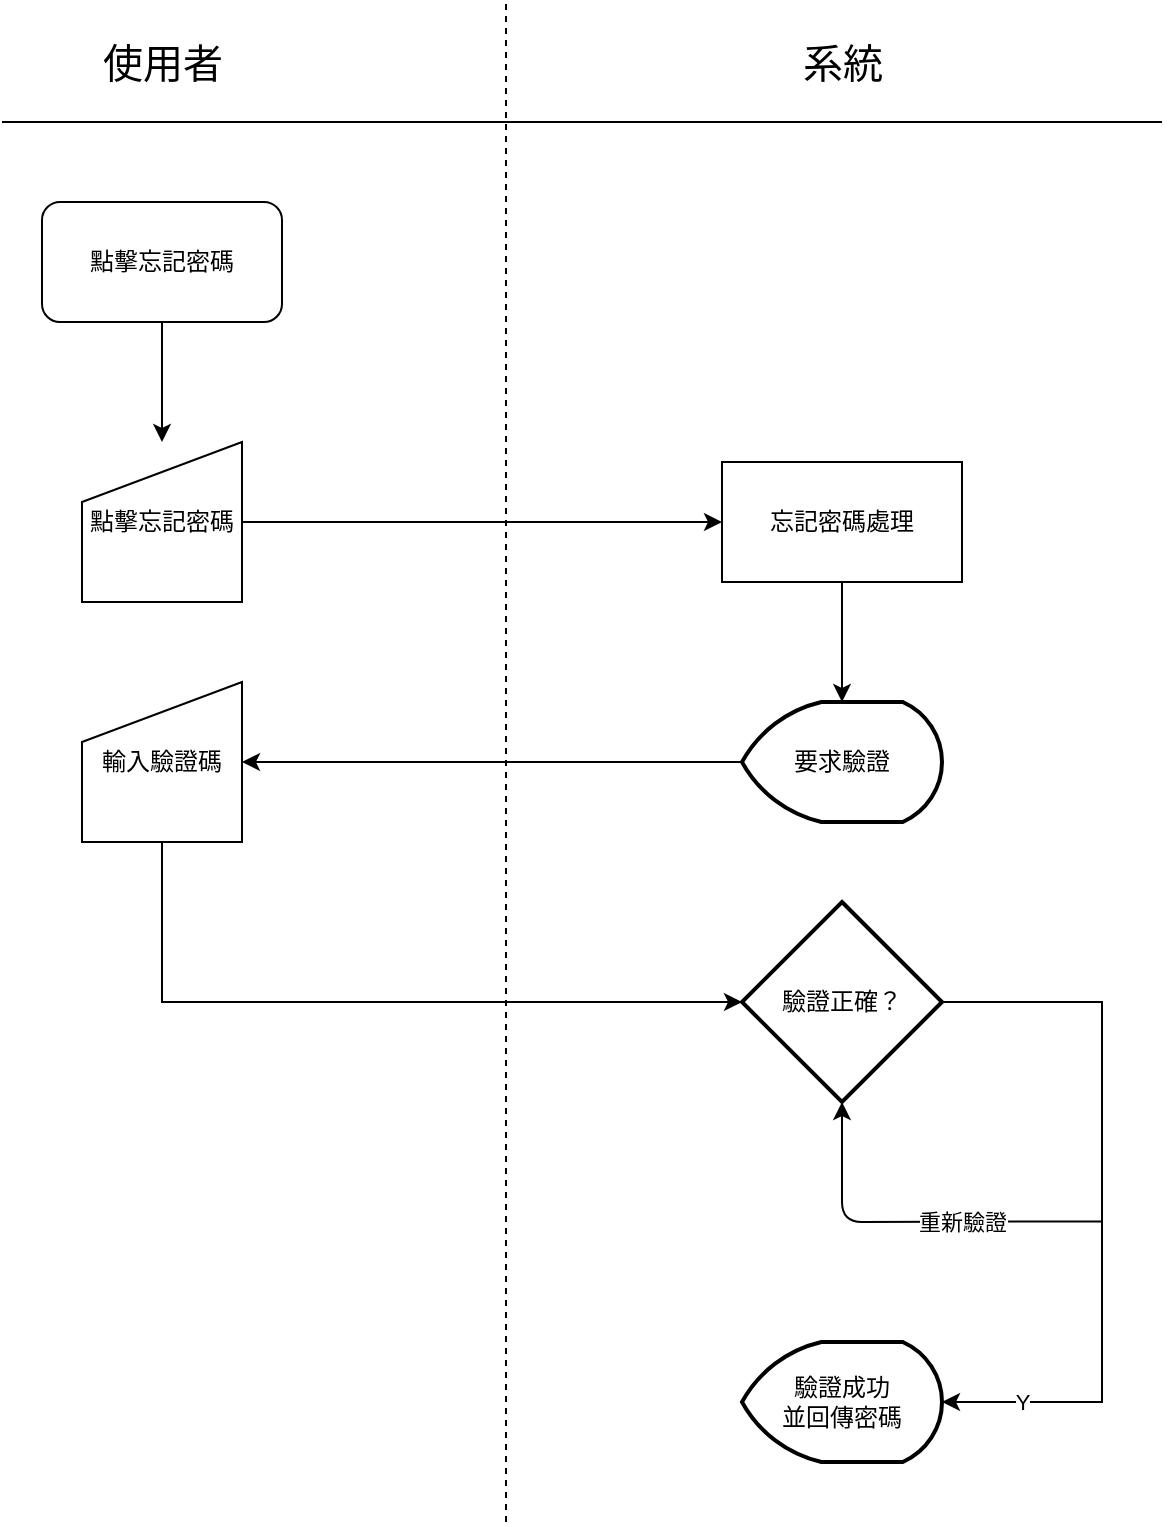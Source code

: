 <mxfile version="12.9.13" type="device"><diagram id="QxBbJr4td5uTAsMJgKmD" name="Page-1"><mxGraphModel dx="1038" dy="607" grid="1" gridSize="10" guides="1" tooltips="1" connect="1" arrows="1" fold="1" page="1" pageScale="1" pageWidth="827" pageHeight="1169" background="none" math="0" shadow="0"><root><mxCell id="0"/><mxCell id="1" parent="0"/><mxCell id="xY5wXQZ39uQGqT-_qVcg-1" value="&lt;font style=&quot;font-size: 20px&quot;&gt;使用者&lt;/font&gt;" style="text;html=1;align=center;verticalAlign=middle;resizable=0;points=[];autosize=1;" parent="1" vertex="1"><mxGeometry x="200" y="40" width="80" height="20" as="geometry"/></mxCell><mxCell id="xY5wXQZ39uQGqT-_qVcg-2" value="&lt;font style=&quot;font-size: 20px&quot;&gt;系統&lt;/font&gt;" style="text;html=1;align=center;verticalAlign=middle;resizable=0;points=[];autosize=1;" parent="1" vertex="1"><mxGeometry x="550" y="40" width="60" height="20" as="geometry"/></mxCell><mxCell id="xY5wXQZ39uQGqT-_qVcg-3" value="" style="endArrow=none;html=1;" parent="1" edge="1"><mxGeometry width="50" height="50" relative="1" as="geometry"><mxPoint x="160" y="80" as="sourcePoint"/><mxPoint x="740" y="80" as="targetPoint"/></mxGeometry></mxCell><mxCell id="xY5wXQZ39uQGqT-_qVcg-7" style="edgeStyle=orthogonalEdgeStyle;rounded=0;orthogonalLoop=1;jettySize=auto;html=1;exitX=0.5;exitY=1;exitDx=0;exitDy=0;entryX=0.5;entryY=0;entryDx=0;entryDy=0;" parent="1" source="xY5wXQZ39uQGqT-_qVcg-5" target="xY5wXQZ39uQGqT-_qVcg-6" edge="1"><mxGeometry relative="1" as="geometry"/></mxCell><mxCell id="xY5wXQZ39uQGqT-_qVcg-5" value="點擊忘記密碼" style="rounded=1;whiteSpace=wrap;html=1;" parent="1" vertex="1"><mxGeometry x="180" y="120" width="120" height="60" as="geometry"/></mxCell><mxCell id="xY5wXQZ39uQGqT-_qVcg-9" style="edgeStyle=orthogonalEdgeStyle;rounded=0;orthogonalLoop=1;jettySize=auto;html=1;exitX=1;exitY=0.5;exitDx=0;exitDy=0;entryX=0;entryY=0.5;entryDx=0;entryDy=0;" parent="1" source="xY5wXQZ39uQGqT-_qVcg-6" target="xY5wXQZ39uQGqT-_qVcg-8" edge="1"><mxGeometry relative="1" as="geometry"/></mxCell><mxCell id="xY5wXQZ39uQGqT-_qVcg-6" value="點擊忘記密碼" style="shape=manualInput;whiteSpace=wrap;html=1;" parent="1" vertex="1"><mxGeometry x="200" y="240" width="80" height="80" as="geometry"/></mxCell><mxCell id="xY5wXQZ39uQGqT-_qVcg-11" style="edgeStyle=orthogonalEdgeStyle;rounded=0;orthogonalLoop=1;jettySize=auto;html=1;exitX=0.5;exitY=1;exitDx=0;exitDy=0;entryX=0.5;entryY=0;entryDx=0;entryDy=0;entryPerimeter=0;" parent="1" source="xY5wXQZ39uQGqT-_qVcg-8" target="xY5wXQZ39uQGqT-_qVcg-10" edge="1"><mxGeometry relative="1" as="geometry"/></mxCell><mxCell id="xY5wXQZ39uQGqT-_qVcg-8" value="忘記密碼處理" style="rounded=0;whiteSpace=wrap;html=1;" parent="1" vertex="1"><mxGeometry x="520" y="250" width="120" height="60" as="geometry"/></mxCell><mxCell id="xY5wXQZ39uQGqT-_qVcg-13" style="edgeStyle=orthogonalEdgeStyle;rounded=0;orthogonalLoop=1;jettySize=auto;html=1;exitX=0;exitY=0.5;exitDx=0;exitDy=0;exitPerimeter=0;entryX=1;entryY=0.5;entryDx=0;entryDy=0;" parent="1" source="xY5wXQZ39uQGqT-_qVcg-10" target="xY5wXQZ39uQGqT-_qVcg-12" edge="1"><mxGeometry relative="1" as="geometry"/></mxCell><mxCell id="xY5wXQZ39uQGqT-_qVcg-10" value="要求驗證" style="strokeWidth=2;html=1;shape=mxgraph.flowchart.display;whiteSpace=wrap;" parent="1" vertex="1"><mxGeometry x="530" y="370" width="100" height="60" as="geometry"/></mxCell><mxCell id="xY5wXQZ39uQGqT-_qVcg-15" style="edgeStyle=orthogonalEdgeStyle;rounded=0;orthogonalLoop=1;jettySize=auto;html=1;exitX=0.5;exitY=1;exitDx=0;exitDy=0;entryX=0;entryY=0.5;entryDx=0;entryDy=0;entryPerimeter=0;" parent="1" source="xY5wXQZ39uQGqT-_qVcg-12" target="xY5wXQZ39uQGqT-_qVcg-14" edge="1"><mxGeometry relative="1" as="geometry"/></mxCell><mxCell id="xY5wXQZ39uQGqT-_qVcg-12" value="輸入驗證碼" style="shape=manualInput;whiteSpace=wrap;html=1;" parent="1" vertex="1"><mxGeometry x="200" y="360" width="80" height="80" as="geometry"/></mxCell><mxCell id="xY5wXQZ39uQGqT-_qVcg-18" style="edgeStyle=orthogonalEdgeStyle;rounded=0;orthogonalLoop=1;jettySize=auto;html=1;exitX=1;exitY=0.5;exitDx=0;exitDy=0;exitPerimeter=0;entryX=1;entryY=0.5;entryDx=0;entryDy=0;entryPerimeter=0;" parent="1" source="xY5wXQZ39uQGqT-_qVcg-14" target="xY5wXQZ39uQGqT-_qVcg-17" edge="1"><mxGeometry relative="1" as="geometry"><Array as="points"><mxPoint x="710" y="520"/><mxPoint x="710" y="720"/></Array></mxGeometry></mxCell><mxCell id="xY5wXQZ39uQGqT-_qVcg-21" value="Y" style="edgeLabel;html=1;align=center;verticalAlign=middle;resizable=0;points=[];" parent="xY5wXQZ39uQGqT-_qVcg-18" vertex="1" connectable="0"><mxGeometry x="0.716" relative="1" as="geometry"><mxPoint x="-10.86" as="offset"/></mxGeometry></mxCell><mxCell id="xY5wXQZ39uQGqT-_qVcg-14" value="驗證正確？" style="strokeWidth=2;html=1;shape=mxgraph.flowchart.decision;whiteSpace=wrap;" parent="1" vertex="1"><mxGeometry x="530" y="470" width="100" height="100" as="geometry"/></mxCell><mxCell id="xY5wXQZ39uQGqT-_qVcg-17" value="驗證成功&lt;br&gt;並回傳密碼" style="strokeWidth=2;html=1;shape=mxgraph.flowchart.display;whiteSpace=wrap;" parent="1" vertex="1"><mxGeometry x="530" y="690" width="100" height="60" as="geometry"/></mxCell><mxCell id="xY5wXQZ39uQGqT-_qVcg-19" value="" style="endArrow=classic;html=1;entryX=0.5;entryY=1;entryDx=0;entryDy=0;entryPerimeter=0;" parent="1" target="xY5wXQZ39uQGqT-_qVcg-14" edge="1"><mxGeometry width="50" height="50" relative="1" as="geometry"><mxPoint x="710" y="629.71" as="sourcePoint"/><mxPoint x="630" y="630" as="targetPoint"/><Array as="points"><mxPoint x="580" y="630"/></Array></mxGeometry></mxCell><mxCell id="xY5wXQZ39uQGqT-_qVcg-20" value="重新驗證" style="edgeLabel;html=1;align=center;verticalAlign=middle;resizable=0;points=[];" parent="xY5wXQZ39uQGqT-_qVcg-19" vertex="1" connectable="0"><mxGeometry x="-0.179" y="-1" relative="1" as="geometry"><mxPoint x="8" y="1.17" as="offset"/></mxGeometry></mxCell><mxCell id="xY5wXQZ39uQGqT-_qVcg-22" value="" style="endArrow=none;dashed=1;html=1;" parent="1" edge="1"><mxGeometry width="50" height="50" relative="1" as="geometry"><mxPoint x="412" y="780" as="sourcePoint"/><mxPoint x="412" y="20" as="targetPoint"/></mxGeometry></mxCell></root></mxGraphModel></diagram></mxfile>
